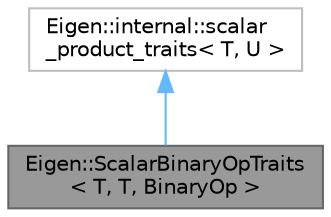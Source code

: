 digraph "Eigen::ScalarBinaryOpTraits&lt; T, T, BinaryOp &gt;"
{
 // LATEX_PDF_SIZE
  bgcolor="transparent";
  edge [fontname=Helvetica,fontsize=10,labelfontname=Helvetica,labelfontsize=10];
  node [fontname=Helvetica,fontsize=10,shape=box,height=0.2,width=0.4];
  Node1 [id="Node000001",label="Eigen::ScalarBinaryOpTraits\l\< T, T, BinaryOp \>",height=0.2,width=0.4,color="gray40", fillcolor="grey60", style="filled", fontcolor="black",tooltip=" "];
  Node2 -> Node1 [id="edge1_Node000001_Node000002",dir="back",color="steelblue1",style="solid",tooltip=" "];
  Node2 [id="Node000002",label="Eigen::internal::scalar\l_product_traits\< T, U \>",height=0.2,width=0.4,color="grey75", fillcolor="white", style="filled",URL="$structEigen_1_1internal_1_1scalar__product__traits.html",tooltip=" "];
}

